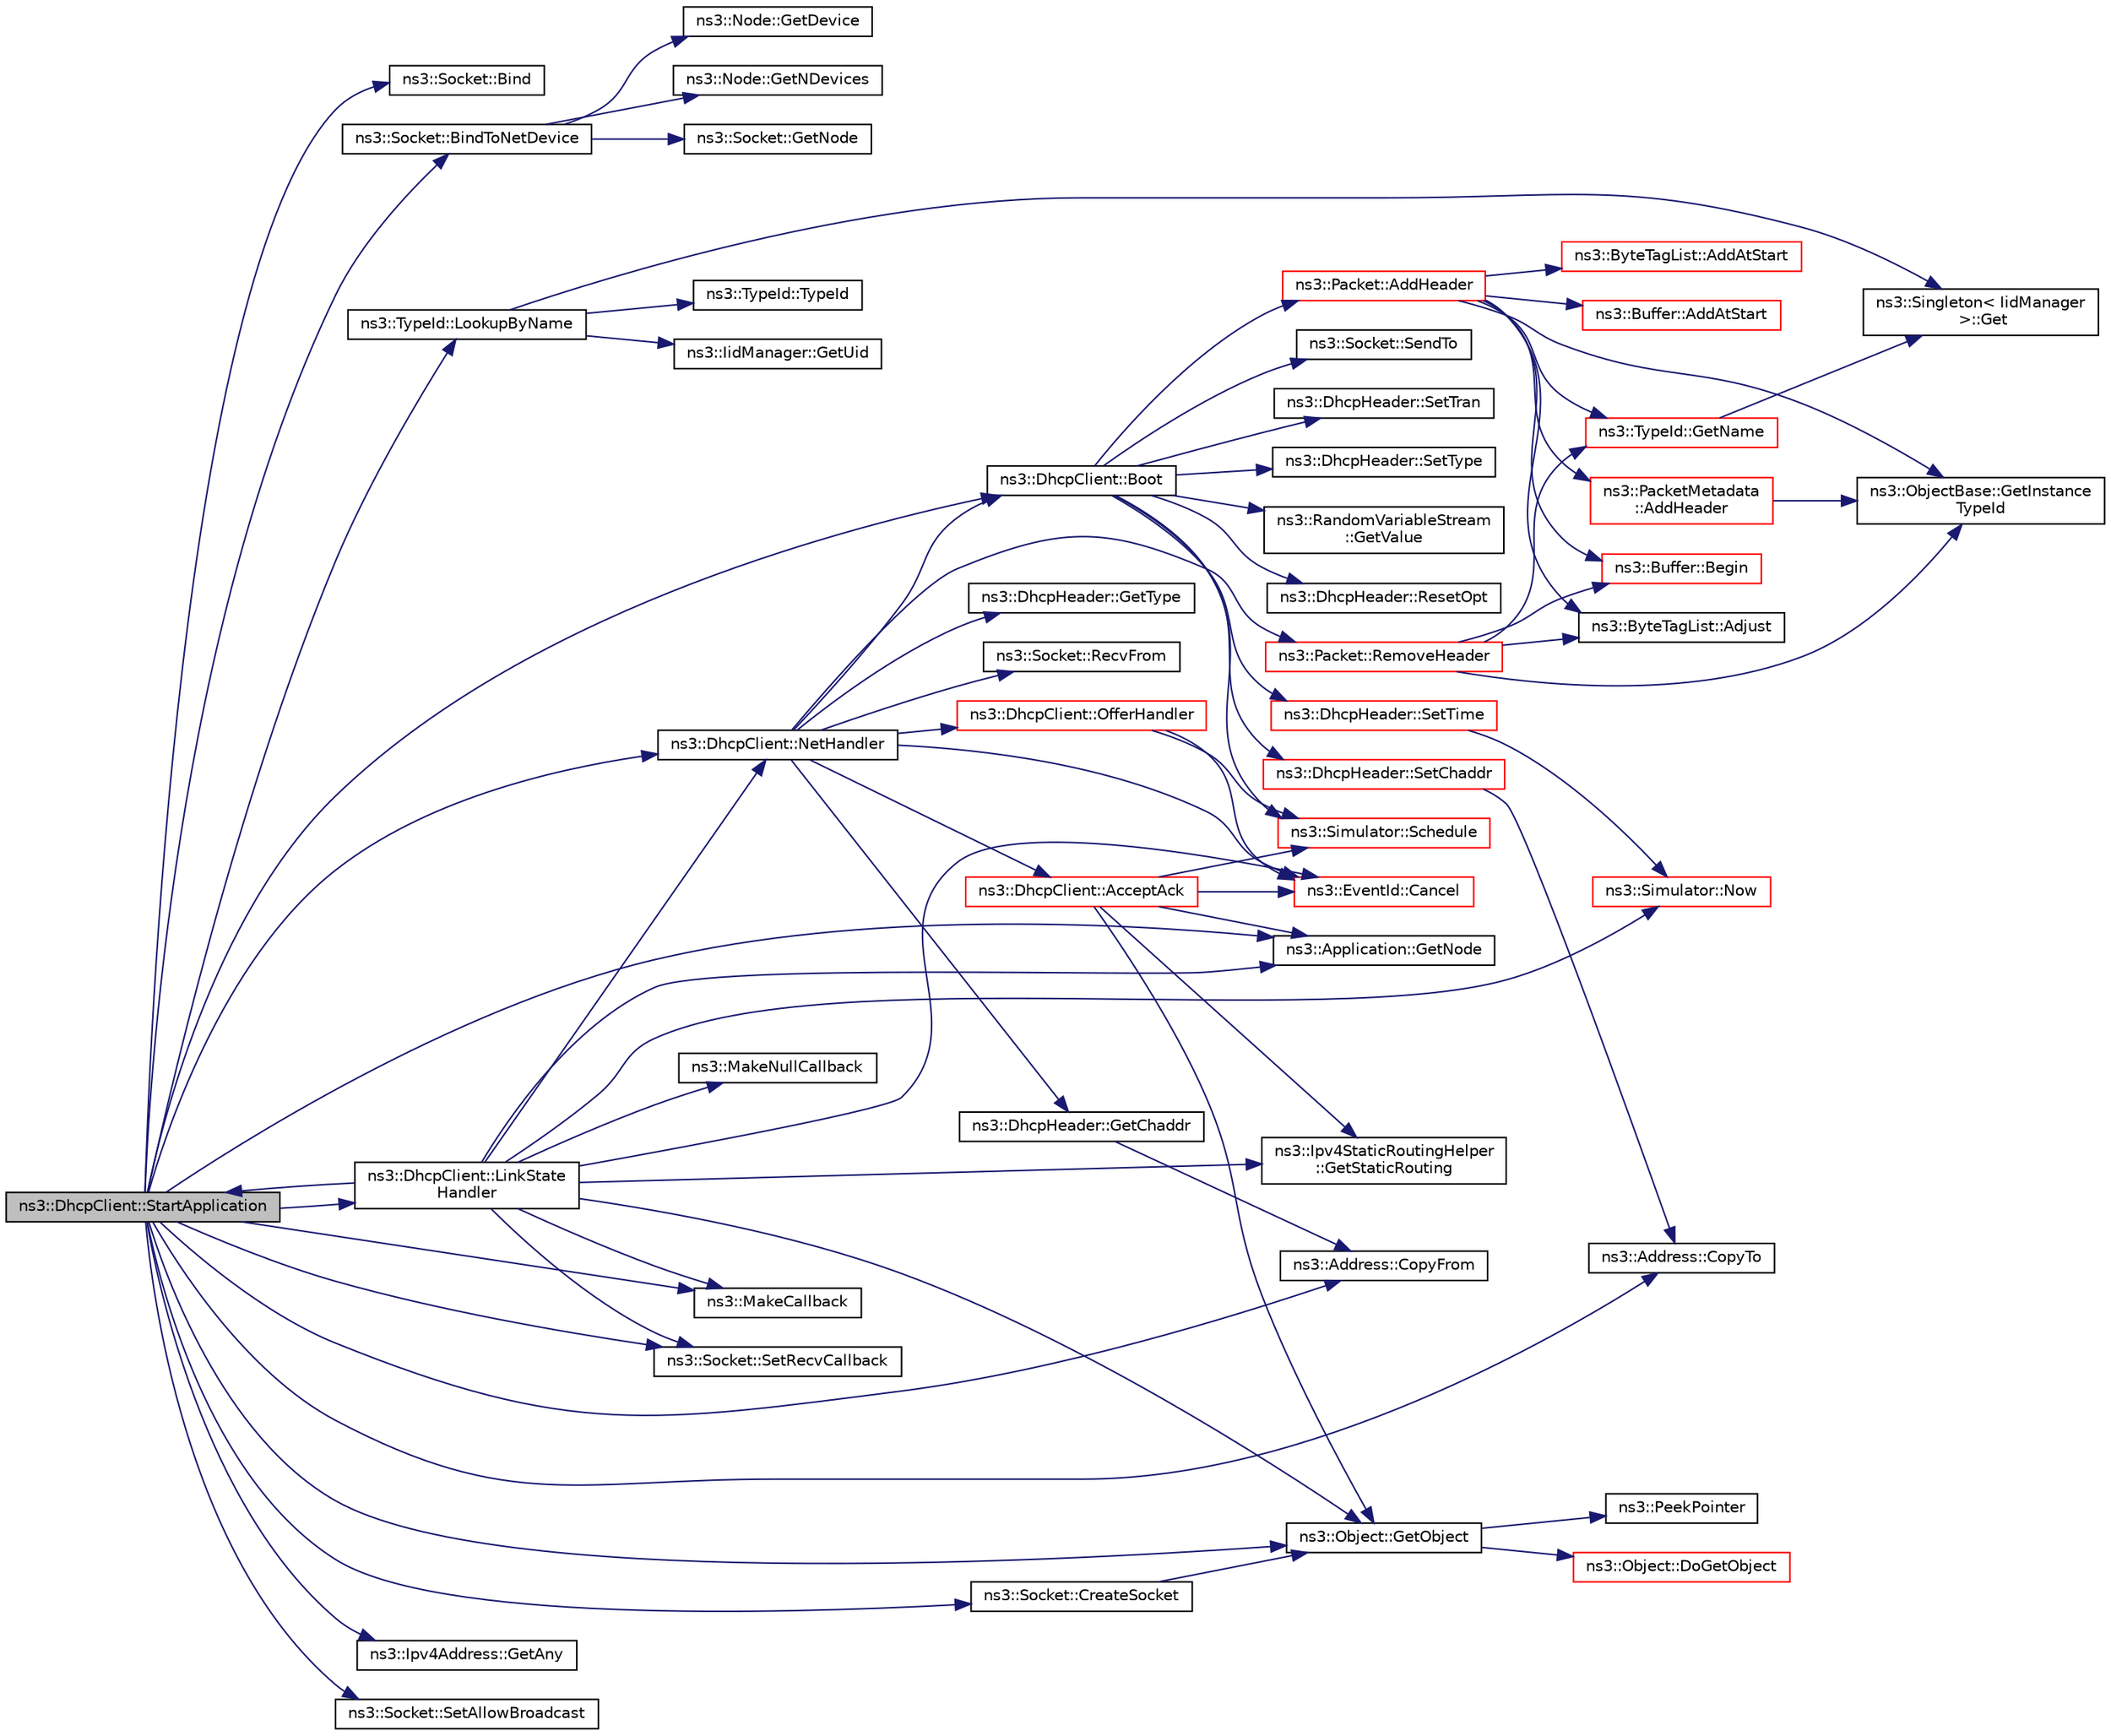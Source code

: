 digraph "ns3::DhcpClient::StartApplication"
{
 // LATEX_PDF_SIZE
  edge [fontname="Helvetica",fontsize="10",labelfontname="Helvetica",labelfontsize="10"];
  node [fontname="Helvetica",fontsize="10",shape=record];
  rankdir="LR";
  Node1 [label="ns3::DhcpClient::StartApplication",height=0.2,width=0.4,color="black", fillcolor="grey75", style="filled", fontcolor="black",tooltip="Application specific startup code."];
  Node1 -> Node2 [color="midnightblue",fontsize="10",style="solid",fontname="Helvetica"];
  Node2 [label="ns3::Socket::Bind",height=0.2,width=0.4,color="black", fillcolor="white", style="filled",URL="$classns3_1_1_socket.html#ada93439a43de2028b5a8fc6621dad482",tooltip="Allocate a local endpoint for this socket."];
  Node1 -> Node3 [color="midnightblue",fontsize="10",style="solid",fontname="Helvetica"];
  Node3 [label="ns3::Socket::BindToNetDevice",height=0.2,width=0.4,color="black", fillcolor="white", style="filled",URL="$classns3_1_1_socket.html#a9952cd10a2c8c108846027108cc9e44e",tooltip="Bind a socket to specific device."];
  Node3 -> Node4 [color="midnightblue",fontsize="10",style="solid",fontname="Helvetica"];
  Node4 [label="ns3::Node::GetDevice",height=0.2,width=0.4,color="black", fillcolor="white", style="filled",URL="$classns3_1_1_node.html#ad5e10d46d12a255573c53d5db0fc043b",tooltip="Retrieve the index-th NetDevice associated to this node."];
  Node3 -> Node5 [color="midnightblue",fontsize="10",style="solid",fontname="Helvetica"];
  Node5 [label="ns3::Node::GetNDevices",height=0.2,width=0.4,color="black", fillcolor="white", style="filled",URL="$classns3_1_1_node.html#ab160c405a94d258f6fc5e4e3fd33cecd",tooltip=" "];
  Node3 -> Node6 [color="midnightblue",fontsize="10",style="solid",fontname="Helvetica"];
  Node6 [label="ns3::Socket::GetNode",height=0.2,width=0.4,color="black", fillcolor="white", style="filled",URL="$classns3_1_1_socket.html#aba642ad4301c1df47befc0aa9afa2e48",tooltip="Return the node this socket is associated with."];
  Node1 -> Node7 [color="midnightblue",fontsize="10",style="solid",fontname="Helvetica"];
  Node7 [label="ns3::DhcpClient::Boot",height=0.2,width=0.4,color="black", fillcolor="white", style="filled",URL="$classns3_1_1_dhcp_client.html#a722283f15dedcb758b71d9846867e16e",tooltip="Sends DHCP DISCOVER and changes the client state to WAIT_OFFER."];
  Node7 -> Node8 [color="midnightblue",fontsize="10",style="solid",fontname="Helvetica"];
  Node8 [label="ns3::Packet::AddHeader",height=0.2,width=0.4,color="red", fillcolor="white", style="filled",URL="$classns3_1_1_packet.html#a465108c595a0bc592095cbcab1832ed8",tooltip="Add header to this packet."];
  Node8 -> Node9 [color="midnightblue",fontsize="10",style="solid",fontname="Helvetica"];
  Node9 [label="ns3::ByteTagList::AddAtStart",height=0.2,width=0.4,color="red", fillcolor="white", style="filled",URL="$classns3_1_1_byte_tag_list.html#acb4563fbe4299c55af41ba7a166b71d5",tooltip="Make sure that all offsets are bigger than prependOffset which represents the location where new byte..."];
  Node8 -> Node15 [color="midnightblue",fontsize="10",style="solid",fontname="Helvetica"];
  Node15 [label="ns3::Buffer::AddAtStart",height=0.2,width=0.4,color="red", fillcolor="white", style="filled",URL="$classns3_1_1_buffer.html#a8abd8164c3671d3dadc98fc66fade7b1",tooltip=" "];
  Node8 -> Node25 [color="midnightblue",fontsize="10",style="solid",fontname="Helvetica"];
  Node25 [label="ns3::PacketMetadata\l::AddHeader",height=0.2,width=0.4,color="red", fillcolor="white", style="filled",URL="$classns3_1_1_packet_metadata.html#abdce736c4c5f647242f0808c0d2f9249",tooltip="Add an header."];
  Node25 -> Node38 [color="midnightblue",fontsize="10",style="solid",fontname="Helvetica"];
  Node38 [label="ns3::ObjectBase::GetInstance\lTypeId",height=0.2,width=0.4,color="black", fillcolor="white", style="filled",URL="$classns3_1_1_object_base.html#abe5b43a6f5b99a92a4c3122db31f06fb",tooltip="Get the most derived TypeId for this Object."];
  Node8 -> Node45 [color="midnightblue",fontsize="10",style="solid",fontname="Helvetica"];
  Node45 [label="ns3::ByteTagList::Adjust",height=0.2,width=0.4,color="black", fillcolor="white", style="filled",URL="$classns3_1_1_byte_tag_list.html#a1fec06d7e6daaf8039cf2a148e4090f2",tooltip="Adjust the offsets stored internally by the adjustment delta."];
  Node8 -> Node46 [color="midnightblue",fontsize="10",style="solid",fontname="Helvetica"];
  Node46 [label="ns3::Buffer::Begin",height=0.2,width=0.4,color="red", fillcolor="white", style="filled",URL="$classns3_1_1_buffer.html#acb977a0179de9abe4e295ce22023b4ca",tooltip=" "];
  Node8 -> Node38 [color="midnightblue",fontsize="10",style="solid",fontname="Helvetica"];
  Node8 -> Node47 [color="midnightblue",fontsize="10",style="solid",fontname="Helvetica"];
  Node47 [label="ns3::TypeId::GetName",height=0.2,width=0.4,color="red", fillcolor="white", style="filled",URL="$classns3_1_1_type_id.html#abc4965475a579c2afdc668d7a7d58374",tooltip="Get the name."];
  Node47 -> Node48 [color="midnightblue",fontsize="10",style="solid",fontname="Helvetica"];
  Node48 [label="ns3::Singleton\< IidManager\l \>::Get",height=0.2,width=0.4,color="black", fillcolor="white", style="filled",URL="$classns3_1_1_singleton.html#a80a2cd3c25a27ea72add7a9f7a141ffa",tooltip="Get a pointer to the singleton instance."];
  Node7 -> Node53 [color="midnightblue",fontsize="10",style="solid",fontname="Helvetica"];
  Node53 [label="ns3::RandomVariableStream\l::GetValue",height=0.2,width=0.4,color="black", fillcolor="white", style="filled",URL="$classns3_1_1_random_variable_stream.html#a4fa5944dc4cb11544e661ed23072b36c",tooltip="Get the next random value as a double drawn from the distribution."];
  Node7 -> Node54 [color="midnightblue",fontsize="10",style="solid",fontname="Helvetica"];
  Node54 [label="ns3::DhcpHeader::ResetOpt",height=0.2,width=0.4,color="black", fillcolor="white", style="filled",URL="$classns3_1_1_dhcp_header.html#a251a6b1d4f8afc062f5b2800e35699cf",tooltip="Reset the BOOTP options."];
  Node7 -> Node55 [color="midnightblue",fontsize="10",style="solid",fontname="Helvetica"];
  Node55 [label="ns3::Simulator::Schedule",height=0.2,width=0.4,color="red", fillcolor="white", style="filled",URL="$classns3_1_1_simulator.html#a3da7d28335c8ac0e3e86781f766df241",tooltip="Schedule an event to expire after delay."];
  Node7 -> Node112 [color="midnightblue",fontsize="10",style="solid",fontname="Helvetica"];
  Node112 [label="ns3::Socket::SendTo",height=0.2,width=0.4,color="black", fillcolor="white", style="filled",URL="$classns3_1_1_socket.html#af898fce6a58e0dbba23c1c6de1d4220e",tooltip="Send data to a specified peer."];
  Node7 -> Node113 [color="midnightblue",fontsize="10",style="solid",fontname="Helvetica"];
  Node113 [label="ns3::DhcpHeader::SetChaddr",height=0.2,width=0.4,color="red", fillcolor="white", style="filled",URL="$classns3_1_1_dhcp_header.html#ae79fd5f77f8e8f4a0ac8f5480512a468",tooltip="Set the Address of the device."];
  Node113 -> Node114 [color="midnightblue",fontsize="10",style="solid",fontname="Helvetica"];
  Node114 [label="ns3::Address::CopyTo",height=0.2,width=0.4,color="black", fillcolor="white", style="filled",URL="$classns3_1_1_address.html#ad4134d0978220e8d2920c27dc13cb320",tooltip="Copy the address bytes into a buffer."];
  Node7 -> Node116 [color="midnightblue",fontsize="10",style="solid",fontname="Helvetica"];
  Node116 [label="ns3::DhcpHeader::SetTime",height=0.2,width=0.4,color="red", fillcolor="white", style="filled",URL="$classns3_1_1_dhcp_header.html#a06ed1aab0ea8311c49fb254e6a7ffc7b",tooltip="Set the time when message is sent."];
  Node116 -> Node88 [color="midnightblue",fontsize="10",style="solid",fontname="Helvetica"];
  Node88 [label="ns3::Simulator::Now",height=0.2,width=0.4,color="red", fillcolor="white", style="filled",URL="$classns3_1_1_simulator.html#ac3178fa975b419f7875e7105be122800",tooltip="Return the current simulation virtual time."];
  Node7 -> Node131 [color="midnightblue",fontsize="10",style="solid",fontname="Helvetica"];
  Node131 [label="ns3::DhcpHeader::SetTran",height=0.2,width=0.4,color="black", fillcolor="white", style="filled",URL="$classns3_1_1_dhcp_header.html#a5014022e518d3ed75261047bfdd7bb58",tooltip="Set the transaction ID."];
  Node7 -> Node132 [color="midnightblue",fontsize="10",style="solid",fontname="Helvetica"];
  Node132 [label="ns3::DhcpHeader::SetType",height=0.2,width=0.4,color="black", fillcolor="white", style="filled",URL="$classns3_1_1_dhcp_header.html#a43cb695c7c08dfdabc6e5e018a311b0e",tooltip="Set the type of BOOTP and DHCP messages."];
  Node1 -> Node133 [color="midnightblue",fontsize="10",style="solid",fontname="Helvetica"];
  Node133 [label="ns3::Address::CopyFrom",height=0.2,width=0.4,color="black", fillcolor="white", style="filled",URL="$classns3_1_1_address.html#a14670b07f7ac98f6db43a71dd5c08c4e",tooltip=" "];
  Node1 -> Node114 [color="midnightblue",fontsize="10",style="solid",fontname="Helvetica"];
  Node1 -> Node134 [color="midnightblue",fontsize="10",style="solid",fontname="Helvetica"];
  Node134 [label="ns3::Socket::CreateSocket",height=0.2,width=0.4,color="black", fillcolor="white", style="filled",URL="$classns3_1_1_socket.html#ad448a62bb50ad3dbac59c879a885a8d2",tooltip="This method wraps the creation of sockets that is performed on a given node by a SocketFactory specif..."];
  Node134 -> Node135 [color="midnightblue",fontsize="10",style="solid",fontname="Helvetica"];
  Node135 [label="ns3::Object::GetObject",height=0.2,width=0.4,color="black", fillcolor="white", style="filled",URL="$classns3_1_1_object.html#ad21f5401ff705cd29c37f931ea3afc18",tooltip="Get a pointer to the requested aggregated Object."];
  Node135 -> Node136 [color="midnightblue",fontsize="10",style="solid",fontname="Helvetica"];
  Node136 [label="ns3::Object::DoGetObject",height=0.2,width=0.4,color="red", fillcolor="white", style="filled",URL="$classns3_1_1_object.html#a7c009975f7c0994cb47a69f713745e0a",tooltip="Find an Object of TypeId tid in the aggregates of this Object."];
  Node135 -> Node141 [color="midnightblue",fontsize="10",style="solid",fontname="Helvetica"];
  Node141 [label="ns3::PeekPointer",height=0.2,width=0.4,color="black", fillcolor="white", style="filled",URL="$namespacens3.html#af2a7557fe9afdd98d8f6f8f6e412cf5a",tooltip=" "];
  Node1 -> Node142 [color="midnightblue",fontsize="10",style="solid",fontname="Helvetica"];
  Node142 [label="ns3::Ipv4Address::GetAny",height=0.2,width=0.4,color="black", fillcolor="white", style="filled",URL="$classns3_1_1_ipv4_address.html#a7a39b330c8e701183a411d5779fca1a4",tooltip=" "];
  Node1 -> Node143 [color="midnightblue",fontsize="10",style="solid",fontname="Helvetica"];
  Node143 [label="ns3::Application::GetNode",height=0.2,width=0.4,color="black", fillcolor="white", style="filled",URL="$classns3_1_1_application.html#ae87f816b1c745a1ce9d9a966c5bdb72f",tooltip=" "];
  Node1 -> Node135 [color="midnightblue",fontsize="10",style="solid",fontname="Helvetica"];
  Node1 -> Node144 [color="midnightblue",fontsize="10",style="solid",fontname="Helvetica"];
  Node144 [label="ns3::DhcpClient::LinkState\lHandler",height=0.2,width=0.4,color="black", fillcolor="white", style="filled",URL="$classns3_1_1_dhcp_client.html#a3cabbf48dc583a62f0390f345cd4952f",tooltip="Handles changes in LinkState."];
  Node144 -> Node145 [color="midnightblue",fontsize="10",style="solid",fontname="Helvetica"];
  Node145 [label="ns3::EventId::Cancel",height=0.2,width=0.4,color="red", fillcolor="white", style="filled",URL="$classns3_1_1_event_id.html#a993ae94e48e014e1afd47edb16db7a11",tooltip="This method is syntactic sugar for the ns3::Simulator::Cancel method."];
  Node144 -> Node143 [color="midnightblue",fontsize="10",style="solid",fontname="Helvetica"];
  Node144 -> Node135 [color="midnightblue",fontsize="10",style="solid",fontname="Helvetica"];
  Node144 -> Node148 [color="midnightblue",fontsize="10",style="solid",fontname="Helvetica"];
  Node148 [label="ns3::Ipv4StaticRoutingHelper\l::GetStaticRouting",height=0.2,width=0.4,color="black", fillcolor="white", style="filled",URL="$classns3_1_1_ipv4_static_routing_helper.html#a1cc78e708164de12461156ce56d3e6f6",tooltip="Try and find the static routing protocol as either the main routing protocol or in the list of routin..."];
  Node144 -> Node149 [color="midnightblue",fontsize="10",style="solid",fontname="Helvetica"];
  Node149 [label="ns3::MakeCallback",height=0.2,width=0.4,color="black", fillcolor="white", style="filled",URL="$namespacens3.html#af1dde3c04374147fca0cfe3b0766d664",tooltip="Build Callbacks for class method members which take varying numbers of arguments and potentially retu..."];
  Node144 -> Node150 [color="midnightblue",fontsize="10",style="solid",fontname="Helvetica"];
  Node150 [label="ns3::MakeNullCallback",height=0.2,width=0.4,color="black", fillcolor="white", style="filled",URL="$group__callback.html#gae1871d32852d06ef048a491d0ac91b0f",tooltip=" "];
  Node144 -> Node151 [color="midnightblue",fontsize="10",style="solid",fontname="Helvetica"];
  Node151 [label="ns3::DhcpClient::NetHandler",height=0.2,width=0.4,color="black", fillcolor="white", style="filled",URL="$classns3_1_1_dhcp_client.html#ae7a2dde0056ad591a05f84b2a404c213",tooltip="Handles incoming packets from the network."];
  Node151 -> Node152 [color="midnightblue",fontsize="10",style="solid",fontname="Helvetica"];
  Node152 [label="ns3::DhcpClient::AcceptAck",height=0.2,width=0.4,color="red", fillcolor="white", style="filled",URL="$classns3_1_1_dhcp_client.html#aeec11ad69df96e12a053410cce443f95",tooltip="Receives the DHCP ACK and configures IP address of the client."];
  Node152 -> Node145 [color="midnightblue",fontsize="10",style="solid",fontname="Helvetica"];
  Node152 -> Node143 [color="midnightblue",fontsize="10",style="solid",fontname="Helvetica"];
  Node152 -> Node135 [color="midnightblue",fontsize="10",style="solid",fontname="Helvetica"];
  Node152 -> Node148 [color="midnightblue",fontsize="10",style="solid",fontname="Helvetica"];
  Node152 -> Node55 [color="midnightblue",fontsize="10",style="solid",fontname="Helvetica"];
  Node151 -> Node7 [color="midnightblue",fontsize="10",style="solid",fontname="Helvetica"];
  Node151 -> Node145 [color="midnightblue",fontsize="10",style="solid",fontname="Helvetica"];
  Node151 -> Node173 [color="midnightblue",fontsize="10",style="solid",fontname="Helvetica"];
  Node173 [label="ns3::DhcpHeader::GetChaddr",height=0.2,width=0.4,color="black", fillcolor="white", style="filled",URL="$classns3_1_1_dhcp_header.html#ae18375372c5bad97fba0f7d3d93b1228",tooltip="Get the Address of the client."];
  Node173 -> Node133 [color="midnightblue",fontsize="10",style="solid",fontname="Helvetica"];
  Node151 -> Node174 [color="midnightblue",fontsize="10",style="solid",fontname="Helvetica"];
  Node174 [label="ns3::DhcpHeader::GetType",height=0.2,width=0.4,color="black", fillcolor="white", style="filled",URL="$classns3_1_1_dhcp_header.html#ab10124f0ca56cc881d7b3fb919a084d3",tooltip="Return the type of DHCP message."];
  Node151 -> Node175 [color="midnightblue",fontsize="10",style="solid",fontname="Helvetica"];
  Node175 [label="ns3::DhcpClient::OfferHandler",height=0.2,width=0.4,color="red", fillcolor="white", style="filled",URL="$classns3_1_1_dhcp_client.html#aa0475bb3e7bd6c56b29a9e1373108b23",tooltip="Stores DHCP offers in m_offerList."];
  Node175 -> Node145 [color="midnightblue",fontsize="10",style="solid",fontname="Helvetica"];
  Node175 -> Node55 [color="midnightblue",fontsize="10",style="solid",fontname="Helvetica"];
  Node151 -> Node176 [color="midnightblue",fontsize="10",style="solid",fontname="Helvetica"];
  Node176 [label="ns3::Socket::RecvFrom",height=0.2,width=0.4,color="black", fillcolor="white", style="filled",URL="$classns3_1_1_socket.html#af22378d7af9a2745a9eada20210da215",tooltip="Read a single packet from the socket and retrieve the sender address."];
  Node151 -> Node177 [color="midnightblue",fontsize="10",style="solid",fontname="Helvetica"];
  Node177 [label="ns3::Packet::RemoveHeader",height=0.2,width=0.4,color="red", fillcolor="white", style="filled",URL="$classns3_1_1_packet.html#a0961eccf975d75f902d40956c93ba63e",tooltip="Deserialize and remove the header from the internal buffer."];
  Node177 -> Node45 [color="midnightblue",fontsize="10",style="solid",fontname="Helvetica"];
  Node177 -> Node46 [color="midnightblue",fontsize="10",style="solid",fontname="Helvetica"];
  Node177 -> Node38 [color="midnightblue",fontsize="10",style="solid",fontname="Helvetica"];
  Node177 -> Node47 [color="midnightblue",fontsize="10",style="solid",fontname="Helvetica"];
  Node144 -> Node88 [color="midnightblue",fontsize="10",style="solid",fontname="Helvetica"];
  Node144 -> Node181 [color="midnightblue",fontsize="10",style="solid",fontname="Helvetica"];
  Node181 [label="ns3::Socket::SetRecvCallback",height=0.2,width=0.4,color="black", fillcolor="white", style="filled",URL="$classns3_1_1_socket.html#a243f7835ef1a85f9270fd3577e3a40da",tooltip="Notify application when new data is available to be read."];
  Node144 -> Node1 [color="midnightblue",fontsize="10",style="solid",fontname="Helvetica"];
  Node1 -> Node182 [color="midnightblue",fontsize="10",style="solid",fontname="Helvetica"];
  Node182 [label="ns3::TypeId::LookupByName",height=0.2,width=0.4,color="black", fillcolor="white", style="filled",URL="$classns3_1_1_type_id.html#a119cf99c20931fdc294602cd360b180e",tooltip="Get a TypeId by name."];
  Node182 -> Node68 [color="midnightblue",fontsize="10",style="solid",fontname="Helvetica"];
  Node68 [label="ns3::TypeId::TypeId",height=0.2,width=0.4,color="black", fillcolor="white", style="filled",URL="$classns3_1_1_type_id.html#ab76e26690f1af4f1cffa6a72245e8928",tooltip="Default constructor."];
  Node182 -> Node48 [color="midnightblue",fontsize="10",style="solid",fontname="Helvetica"];
  Node182 -> Node183 [color="midnightblue",fontsize="10",style="solid",fontname="Helvetica"];
  Node183 [label="ns3::IidManager::GetUid",height=0.2,width=0.4,color="black", fillcolor="white", style="filled",URL="$classns3_1_1_iid_manager.html#a57d8582dc3a317229cb74902625c98a0",tooltip="Get a type id by name."];
  Node1 -> Node149 [color="midnightblue",fontsize="10",style="solid",fontname="Helvetica"];
  Node1 -> Node151 [color="midnightblue",fontsize="10",style="solid",fontname="Helvetica"];
  Node1 -> Node184 [color="midnightblue",fontsize="10",style="solid",fontname="Helvetica"];
  Node184 [label="ns3::Socket::SetAllowBroadcast",height=0.2,width=0.4,color="black", fillcolor="white", style="filled",URL="$classns3_1_1_socket.html#a32b4fa27b732a63207c8d9054a817ed5",tooltip="Configure whether broadcast datagram transmissions are allowed."];
  Node1 -> Node181 [color="midnightblue",fontsize="10",style="solid",fontname="Helvetica"];
}
